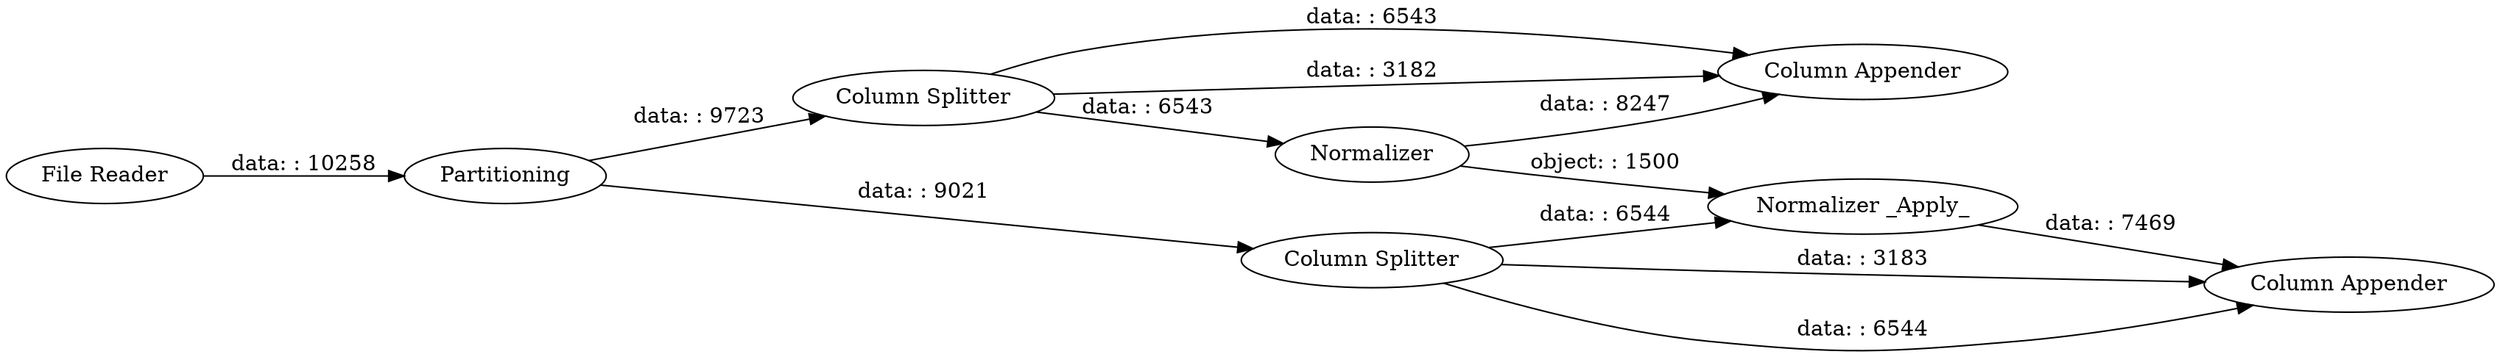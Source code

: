 digraph {
	"2665427953957040668_53" [label=Partitioning]
	"2665427953957040668_56" [label=Normalizer]
	"2665427953957040668_94" [label="Column Appender"]
	"2665427953957040668_50" [label="File Reader"]
	"2665427953957040668_92" [label="Column Splitter"]
	"2665427953957040668_91" [label="Column Appender"]
	"2665427953957040668_90" [label="Normalizer _Apply_"]
	"2665427953957040668_93" [label="Column Splitter"]
	"2665427953957040668_53" -> "2665427953957040668_92" [label="data: : 9723"]
	"2665427953957040668_93" -> "2665427953957040668_94" [label="data: : 6544"]
	"2665427953957040668_56" -> "2665427953957040668_90" [label="object: : 1500"]
	"2665427953957040668_93" -> "2665427953957040668_90" [label="data: : 6544"]
	"2665427953957040668_92" -> "2665427953957040668_56" [label="data: : 6543"]
	"2665427953957040668_56" -> "2665427953957040668_91" [label="data: : 8247"]
	"2665427953957040668_92" -> "2665427953957040668_91" [label="data: : 6543"]
	"2665427953957040668_92" -> "2665427953957040668_91" [label="data: : 3182"]
	"2665427953957040668_53" -> "2665427953957040668_93" [label="data: : 9021"]
	"2665427953957040668_50" -> "2665427953957040668_53" [label="data: : 10258"]
	"2665427953957040668_90" -> "2665427953957040668_94" [label="data: : 7469"]
	"2665427953957040668_93" -> "2665427953957040668_94" [label="data: : 3183"]
	rankdir=LR
}
